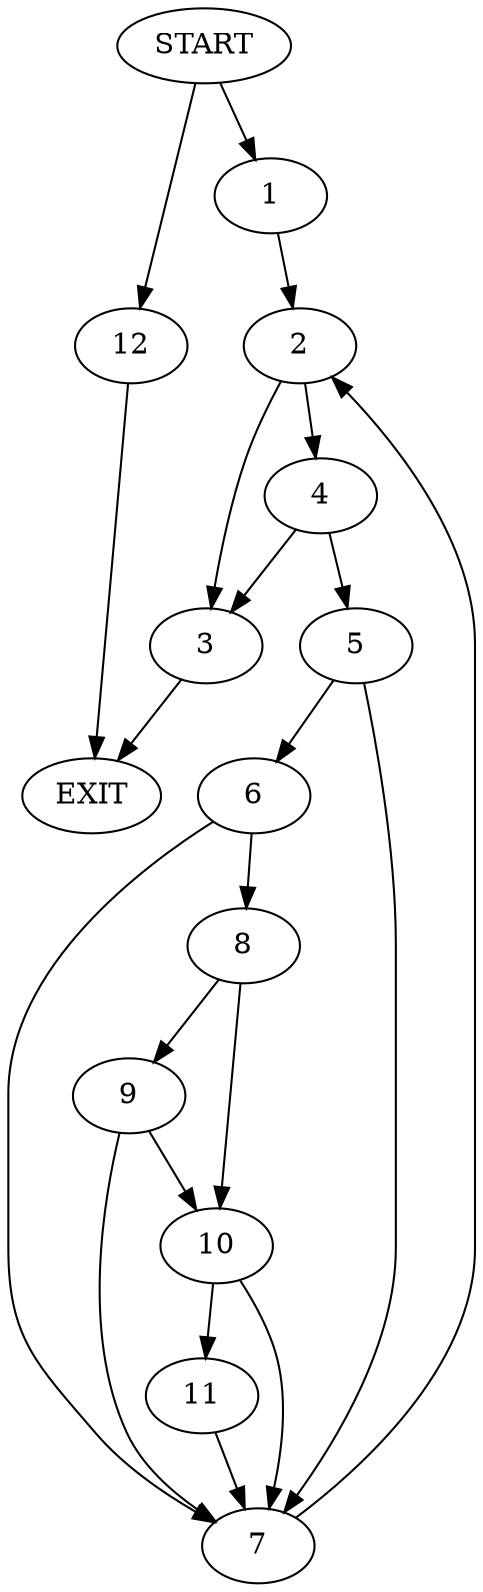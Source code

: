 digraph {
0 [label="START"]
13 [label="EXIT"]
0 -> 1
1 -> 2
2 -> 3
2 -> 4
4 -> 5
4 -> 3
3 -> 13
5 -> 6
5 -> 7
6 -> 8
6 -> 7
7 -> 2
8 -> 9
8 -> 10
9 -> 10
9 -> 7
10 -> 11
10 -> 7
11 -> 7
0 -> 12
12 -> 13
}
